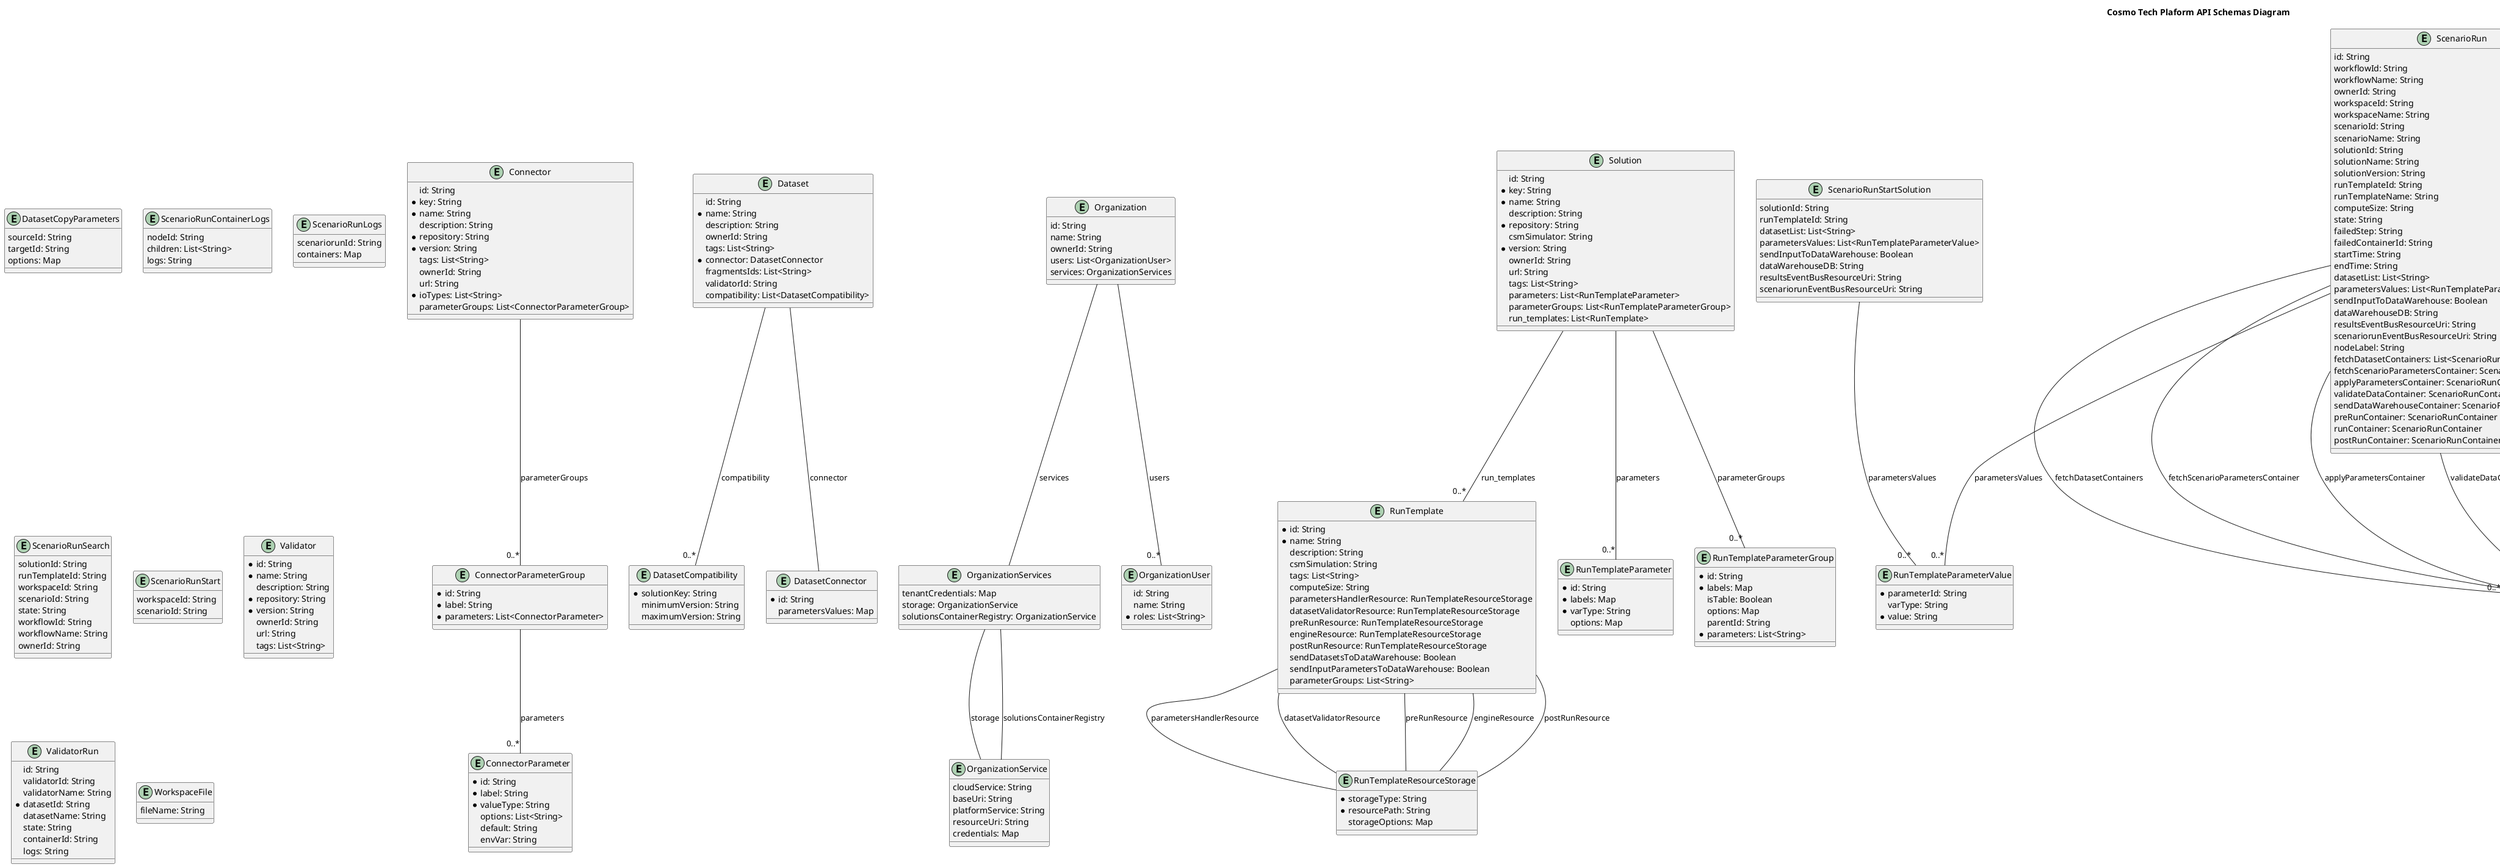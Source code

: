@startuml

title Cosmo Tech Plaform API Schemas Diagram

entity Connector { 
    id: String
    * key: String
    * name: String
    description: String
    * repository: String
    * version: String
    tags: List<String>
    ownerId: String
    url: String
    * ioTypes: List<String>
    parameterGroups: List<ConnectorParameterGroup>
}

entity ConnectorParameter { 
    * id: String
    * label: String
    * valueType: String
    options: List<String>
    default: String
    envVar: String
}

entity ConnectorParameterGroup { 
    * id: String
    * label: String
    * parameters: List<ConnectorParameter>
}

entity Dataset { 
    id: String
    * name: String
    description: String
    ownerId: String
    tags: List<String>
    * connector: DatasetConnector
    fragmentsIds: List<String>
    validatorId: String
    compatibility: List<DatasetCompatibility>
}

entity DatasetCompatibility { 
    * solutionKey: String
    minimumVersion: String
    maximumVersion: String
}

entity DatasetConnector { 
    * id: String
    parametersValues: Map
}

entity DatasetCopyParameters { 
    sourceId: String
    targetId: String
    options: Map
}

entity Organization { 
    id: String
    name: String
    ownerId: String
    users: List<OrganizationUser>
    services: OrganizationServices
}

entity OrganizationService { 
    cloudService: String
    baseUri: String
    platformService: String
    resourceUri: String
    credentials: Map
}

entity OrganizationServices { 
    tenantCredentials: Map
    storage: OrganizationService
    solutionsContainerRegistry: OrganizationService
}

entity OrganizationUser { 
    id: String
    name: String
    * roles: List<String>
}

entity RunTemplate { 
    * id: String
    * name: String
    description: String
    csmSimulation: String
    tags: List<String>
    computeSize: String
    parametersHandlerResource: RunTemplateResourceStorage
    datasetValidatorResource: RunTemplateResourceStorage
    preRunResource: RunTemplateResourceStorage
    engineResource: RunTemplateResourceStorage
    postRunResource: RunTemplateResourceStorage
    sendDatasetsToDataWarehouse: Boolean
    sendInputParametersToDataWarehouse: Boolean
    parameterGroups: List<String>
}

entity RunTemplateParameter { 
    * id: String
    * labels: Map
    * varType: String
    options: Map
}

entity RunTemplateParameterGroup { 
    * id: String
    * labels: Map
    isTable: Boolean
    options: Map
    parentId: String
    * parameters: List<String>
}

entity RunTemplateParameterValue { 
    * parameterId: String
    varType: String
    * value: String
}

entity RunTemplateResourceStorage { 
    * storageType: String
    * resourcePath: String
    storageOptions: Map
}

entity Scenario { 
    id: String
    * name: String
    description: String
    tags: List<String>
    parentId: String
    ownerId: String
    solutionId: String
    runTemplateId: String
    users: List<ScenarioUser>
    state: String
    creationDate: String
    ownerName: String
    solutionName: String
    runTemplateName: String
    datasetList: List<String>
    parametersValues: List<ScenarioRunTemplateParameterValue>
}

entity ScenarioChangedParameterValue { 
    parameterId: String
    varType: String
    value: String
    comparedValue: String
}

entity ScenarioComparisonResult { 
    scenarioId: String
    comparedScenarioId: String
    changedValues: List<ScenarioChangedParameterValue>
}

entity ScenarioRun { 
    id: String
    workflowId: String
    workflowName: String
    ownerId: String
    workspaceId: String
    workspaceName: String
    scenarioId: String
    scenarioName: String
    solutionId: String
    solutionName: String
    solutionVersion: String
    runTemplateId: String
    runTemplateName: String
    computeSize: String
    state: String
    failedStep: String
    failedContainerId: String
    startTime: String
    endTime: String
    datasetList: List<String>
    parametersValues: List<RunTemplateParameterValue>
    sendInputToDataWarehouse: Boolean
    dataWarehouseDB: String
    resultsEventBusResourceUri: String
    scenariorunEventBusResourceUri: String
    nodeLabel: String
    fetchDatasetContainers: List<ScenarioRunContainer>
    fetchScenarioParametersContainer: ScenarioRunContainer
    applyParametersContainer: ScenarioRunContainer
    validateDataContainer: ScenarioRunContainer
    sendDataWarehouseContainer: ScenarioRunContainer
    preRunContainer: ScenarioRunContainer
    runContainer: ScenarioRunContainer
    postRunContainer: ScenarioRunContainer
}

entity ScenarioRunContainer { 
    id: String
    * name: String
    envVars: Map
    * image: String
    entrypoint: String
    runArgs: List<String>
}

entity ScenarioRunContainerLogs { 
    nodeId: String
    children: List<String>
    logs: String
}

entity ScenarioRunLogs { 
    scenariorunId: String
    containers: Map
}

entity ScenarioRunSearch { 
    solutionId: String
    runTemplateId: String
    workspaceId: String
    scenarioId: String
    state: String
    workflowId: String
    workflowName: String
    ownerId: String
}

entity ScenarioRunStart { 
    workspaceId: String
    scenarioId: String
}

entity ScenarioRunStartContainers { 
    generateName: String
    nodeLabel: String
    * containers: List<ScenarioRunContainer>
}

entity ScenarioRunStartSolution { 
    solutionId: String
    runTemplateId: String
    datasetList: List<String>
    parametersValues: List<RunTemplateParameterValue>
    sendInputToDataWarehouse: Boolean
    dataWarehouseDB: String
    resultsEventBusResourceUri: String
    scenariorunEventBusResourceUri: String
}

entity ScenarioRunTemplateParameterValue { 
    * parameterId: String
    varType: String
    * value: String
    isInherited: String
}

entity ScenarioUser { 
    * id: String
    name: String
    * roles: String
}

entity Solution { 
    id: String
    * key: String
    * name: String
    description: String
    * repository: String
    csmSimulator: String
    * version: String
    ownerId: String
    url: String
    tags: List<String>
    parameters: List<RunTemplateParameter>
    parameterGroups: List<RunTemplateParameterGroup>
    run_templates: List<RunTemplate>
}

entity User { 
    id: String
    name: String
    platformRoles: List<String>
    organizations: List<UserOrganization>
}

entity UserOrganization { 
    id: String
    name: String
    roles: List<String>
    workspaces: List<UserWorkspace>
}

entity UserWorkspace { 
    id: String
    name: String
    roles: List<String>
}

entity Validator { 
    * id: String
    * name: String
    description: String
    * repository: String
    * version: String
    ownerId: String
    url: String
    tags: List<String>
}

entity ValidatorRun { 
    id: String
    validatorId: String
    validatorName: String
    * datasetId: String
    datasetName: String
    state: String
    containerId: String
    logs: String
}

entity Workspace { 
    id: String
    * name: String
    description: String
    version: String
    tags: List<String>
    ownerId: String
    * solution: WorkspaceSolution
    users: List<WorkspaceUser>
    webApp: WorkspaceWebApp
    services: WorkspaceServices
    sendInputToDataWarehouse: Boolean
}

entity WorkspaceFile { 
    fileName: String
}

entity WorkspaceService { 
    cloudService: String
    baseUri: String
    platformService: String
    resourceUri: String
    credentials: Map
}

entity WorkspaceServices { 
    tenantCredentials: Map
    resultsEventBus: WorkspaceService
    scenariorunEventBus: WorkspaceService
    dataWarehouse: WorkspaceService
    storage: WorkspaceService
}

entity WorkspaceSolution { 
    * solutionId: String
    runTemplateFilter: List<String>
    defaultRunTemplateDataset: Map
}

entity WorkspaceUser { 
    * id: String
    name: String
    * roles: List<String>
}

entity WorkspaceWebApp { 
    * url: String
    iframes: Map
    options: Map
}


Connector -- "0..*" ConnectorParameterGroup : parameterGroups
Organization -- "0..*" OrganizationUser : users
Organization -- OrganizationServices : services
User -- "0..*" UserOrganization : organizations
ScenarioRunStartSolution -- "0..*" RunTemplateParameterValue : parametersValues
RunTemplate -- RunTemplateResourceStorage : parametersHandlerResource
RunTemplate -- RunTemplateResourceStorage : datasetValidatorResource
RunTemplate -- RunTemplateResourceStorage : preRunResource
RunTemplate -- RunTemplateResourceStorage : engineResource
RunTemplate -- RunTemplateResourceStorage : postRunResource
UserOrganization -- "0..*" UserWorkspace : workspaces
Solution -- "0..*" RunTemplateParameter : parameters
Solution -- "0..*" RunTemplateParameterGroup : parameterGroups
Solution -- "0..*" RunTemplate : run_templates
ScenarioComparisonResult -- "0..*" ScenarioChangedParameterValue : changedValues
Dataset -- DatasetConnector : connector
Dataset -- "0..*" DatasetCompatibility : compatibility
WorkspaceServices -- WorkspaceService : resultsEventBus
WorkspaceServices -- WorkspaceService : scenariorunEventBus
WorkspaceServices -- WorkspaceService : dataWarehouse
WorkspaceServices -- WorkspaceService : storage
ConnectorParameterGroup -- "0..*" ConnectorParameter : parameters
OrganizationServices -- OrganizationService : storage
OrganizationServices -- OrganizationService : solutionsContainerRegistry
Scenario -- "0..*" ScenarioUser : users
Scenario -- "0..*" ScenarioRunTemplateParameterValue : parametersValues
ScenarioRun -- "0..*" RunTemplateParameterValue : parametersValues
ScenarioRun -- "0..*" ScenarioRunContainer : fetchDatasetContainers
ScenarioRun -- ScenarioRunContainer : fetchScenarioParametersContainer
ScenarioRun -- ScenarioRunContainer : applyParametersContainer
ScenarioRun -- ScenarioRunContainer : validateDataContainer
ScenarioRun -- ScenarioRunContainer : sendDataWarehouseContainer
ScenarioRun -- ScenarioRunContainer : preRunContainer
ScenarioRun -- ScenarioRunContainer : runContainer
ScenarioRun -- ScenarioRunContainer : postRunContainer
ScenarioRunStartContainers -- "0..*" ScenarioRunContainer : containers
Workspace -- WorkspaceSolution : solution
Workspace -- "0..*" WorkspaceUser : users
Workspace -- WorkspaceWebApp : webApp
Workspace -- WorkspaceServices : services

@enduml
